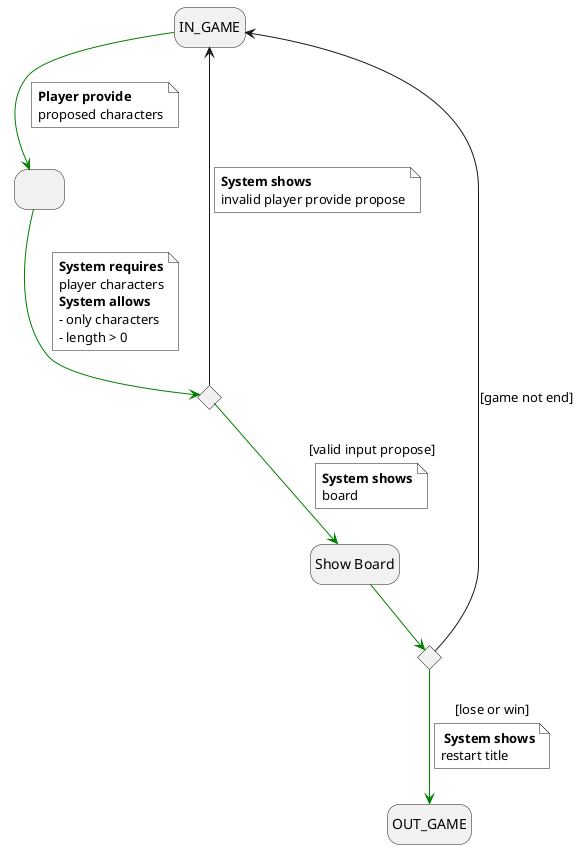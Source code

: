 @startuml
skinparam NoteBackgroundColor white
hide empty description
state userRequiresCompareWord as " "
state showBoard as "Show Board"
state ifValidPropose <<choice>>
state ifEndGame <<choice>>

IN_GAME -[#green]-> userRequiresCompareWord
note on link #white
  <b>Player provide
  proposed characters
end note
userRequiresCompareWord -[#green]-> ifValidPropose
note on link #white
  <b>System requires
  player characters
  <b>System allows
  - only characters
  - length > 0
end note
ifValidPropose -[#green]-> showBoard : [valid input propose]
note on link
  <b>System shows
  board
  end note
ifValidPropose -up-> IN_GAME
note on link #white
  <b>System shows
 board
end note
note on link #white
  <b>System shows
  invalid player provide propose
end note
showBoard -[#green]-> ifEndGame
ifEndGame -up-> IN_GAME : [game not end]
ifEndGame -[#green]-> OUT_GAME : [lose or win]
note on link #white
  <b> System shows
  restart title
end note
@enduml